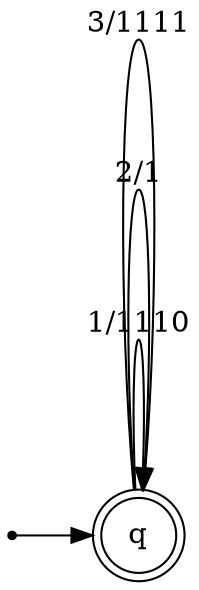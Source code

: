 digraph  {
rankdir=LR;

 superstart[shape = point ];
superstart->"q"
"q" [shape=doublecircle];
"q" -> "q" [label="1/1110", style = solid ];
"q" -> "q" [label="2/1", style = solid ];
"q" -> "q" [label="3/1111", style = solid ];nodesep="1";}
